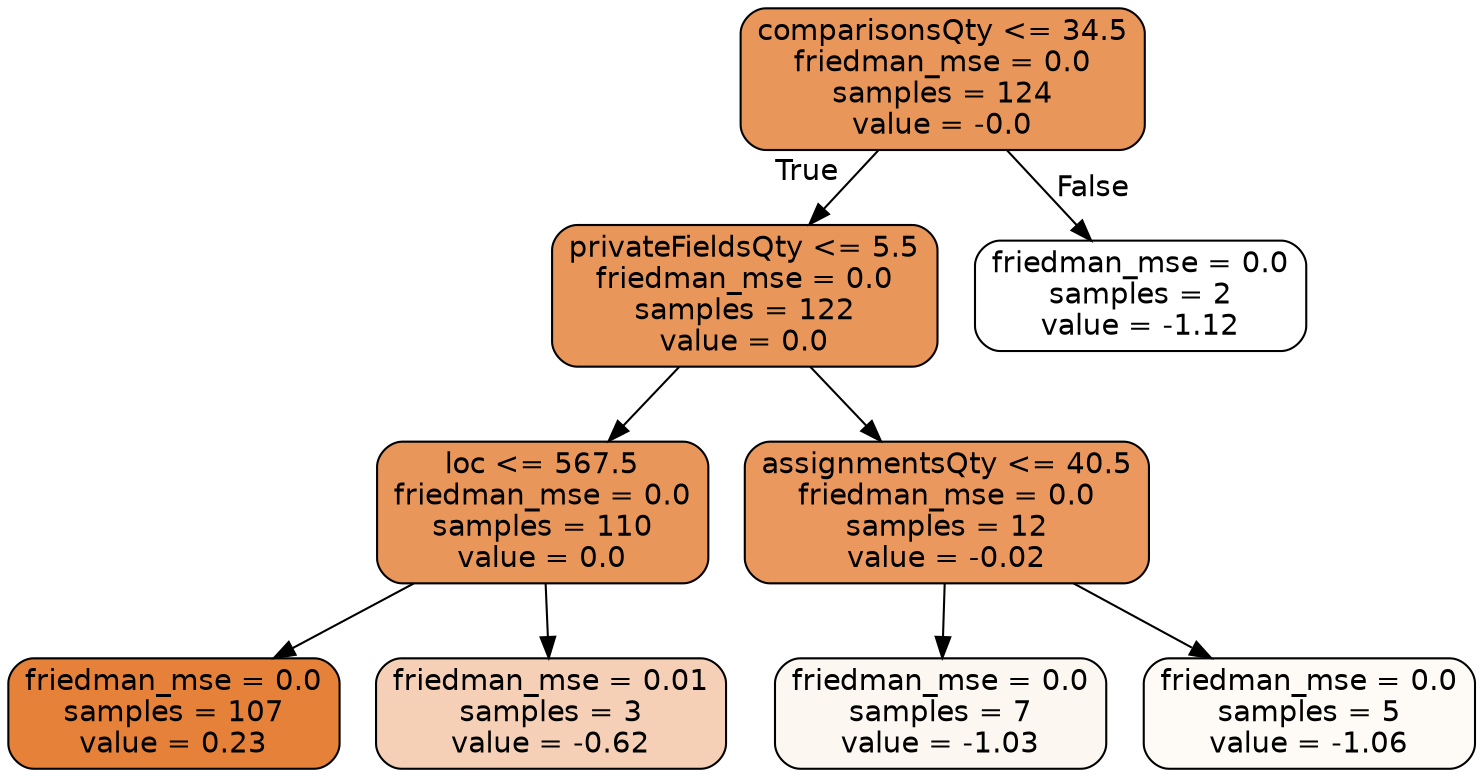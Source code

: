 digraph Tree {
node [shape=box, style="filled, rounded", color="black", fontname="helvetica"] ;
edge [fontname="helvetica"] ;
0 [label="comparisonsQty <= 34.5\nfriedman_mse = 0.0\nsamples = 124\nvalue = -0.0", fillcolor="#e9965b"] ;
1 [label="privateFieldsQty <= 5.5\nfriedman_mse = 0.0\nsamples = 122\nvalue = 0.0", fillcolor="#e9965a"] ;
0 -> 1 [labeldistance=2.5, labelangle=45, headlabel="True"] ;
3 [label="loc <= 567.5\nfriedman_mse = 0.0\nsamples = 110\nvalue = 0.0", fillcolor="#e9965a"] ;
1 -> 3 ;
5 [label="friedman_mse = 0.0\nsamples = 107\nvalue = 0.23", fillcolor="#e58139"] ;
3 -> 5 ;
6 [label="friedman_mse = 0.01\nsamples = 3\nvalue = -0.62", fillcolor="#f5d0b6"] ;
3 -> 6 ;
4 [label="assignmentsQty <= 40.5\nfriedman_mse = 0.0\nsamples = 12\nvalue = -0.02", fillcolor="#ea985e"] ;
1 -> 4 ;
7 [label="friedman_mse = 0.0\nsamples = 7\nvalue = -1.03", fillcolor="#fdf7f2"] ;
4 -> 7 ;
8 [label="friedman_mse = 0.0\nsamples = 5\nvalue = -1.06", fillcolor="#fefaf6"] ;
4 -> 8 ;
2 [label="friedman_mse = 0.0\nsamples = 2\nvalue = -1.12", fillcolor="#ffffff"] ;
0 -> 2 [labeldistance=2.5, labelangle=-45, headlabel="False"] ;
}